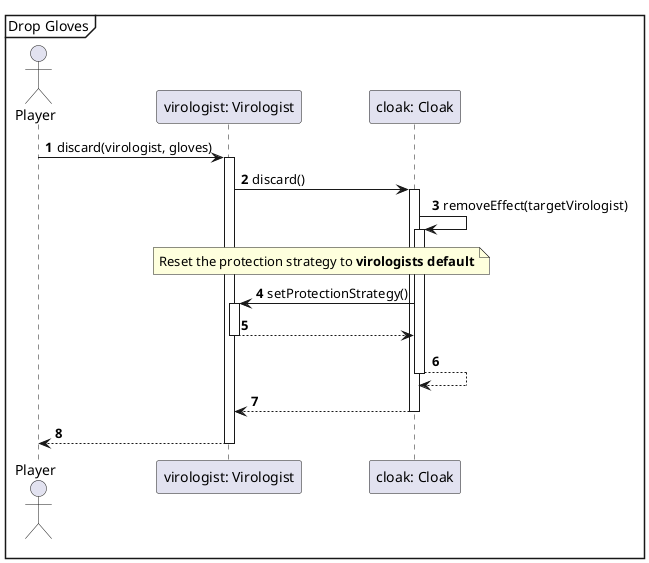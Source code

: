 @startuml
'https://plantuml.com/sequence-diagram

autonumber

Mainframe Drop Gloves

actor Player
Player->"virologist: Virologist"++:discard(virologist, gloves)
"virologist: Virologist"->"cloak: Cloak"++:discard()
                   "cloak: Cloak" -> "cloak: Cloak"++ : removeEffect(targetVirologist)
                    note over  "virologist: Virologist", "cloak: Cloak"
                    Reset the protection strategy to **virologists default**
                     end note

                    "cloak: Cloak" ->  "virologist: Virologist"++: setProtectionStrategy()
                    "virologist: Virologist" --> "cloak: Cloak"--

                    "cloak: Cloak"-->  "cloak: Cloak"--

                         "cloak: Cloak"--> "virologist: Virologist"--
"virologist: Virologist"-->Player--
@enduml